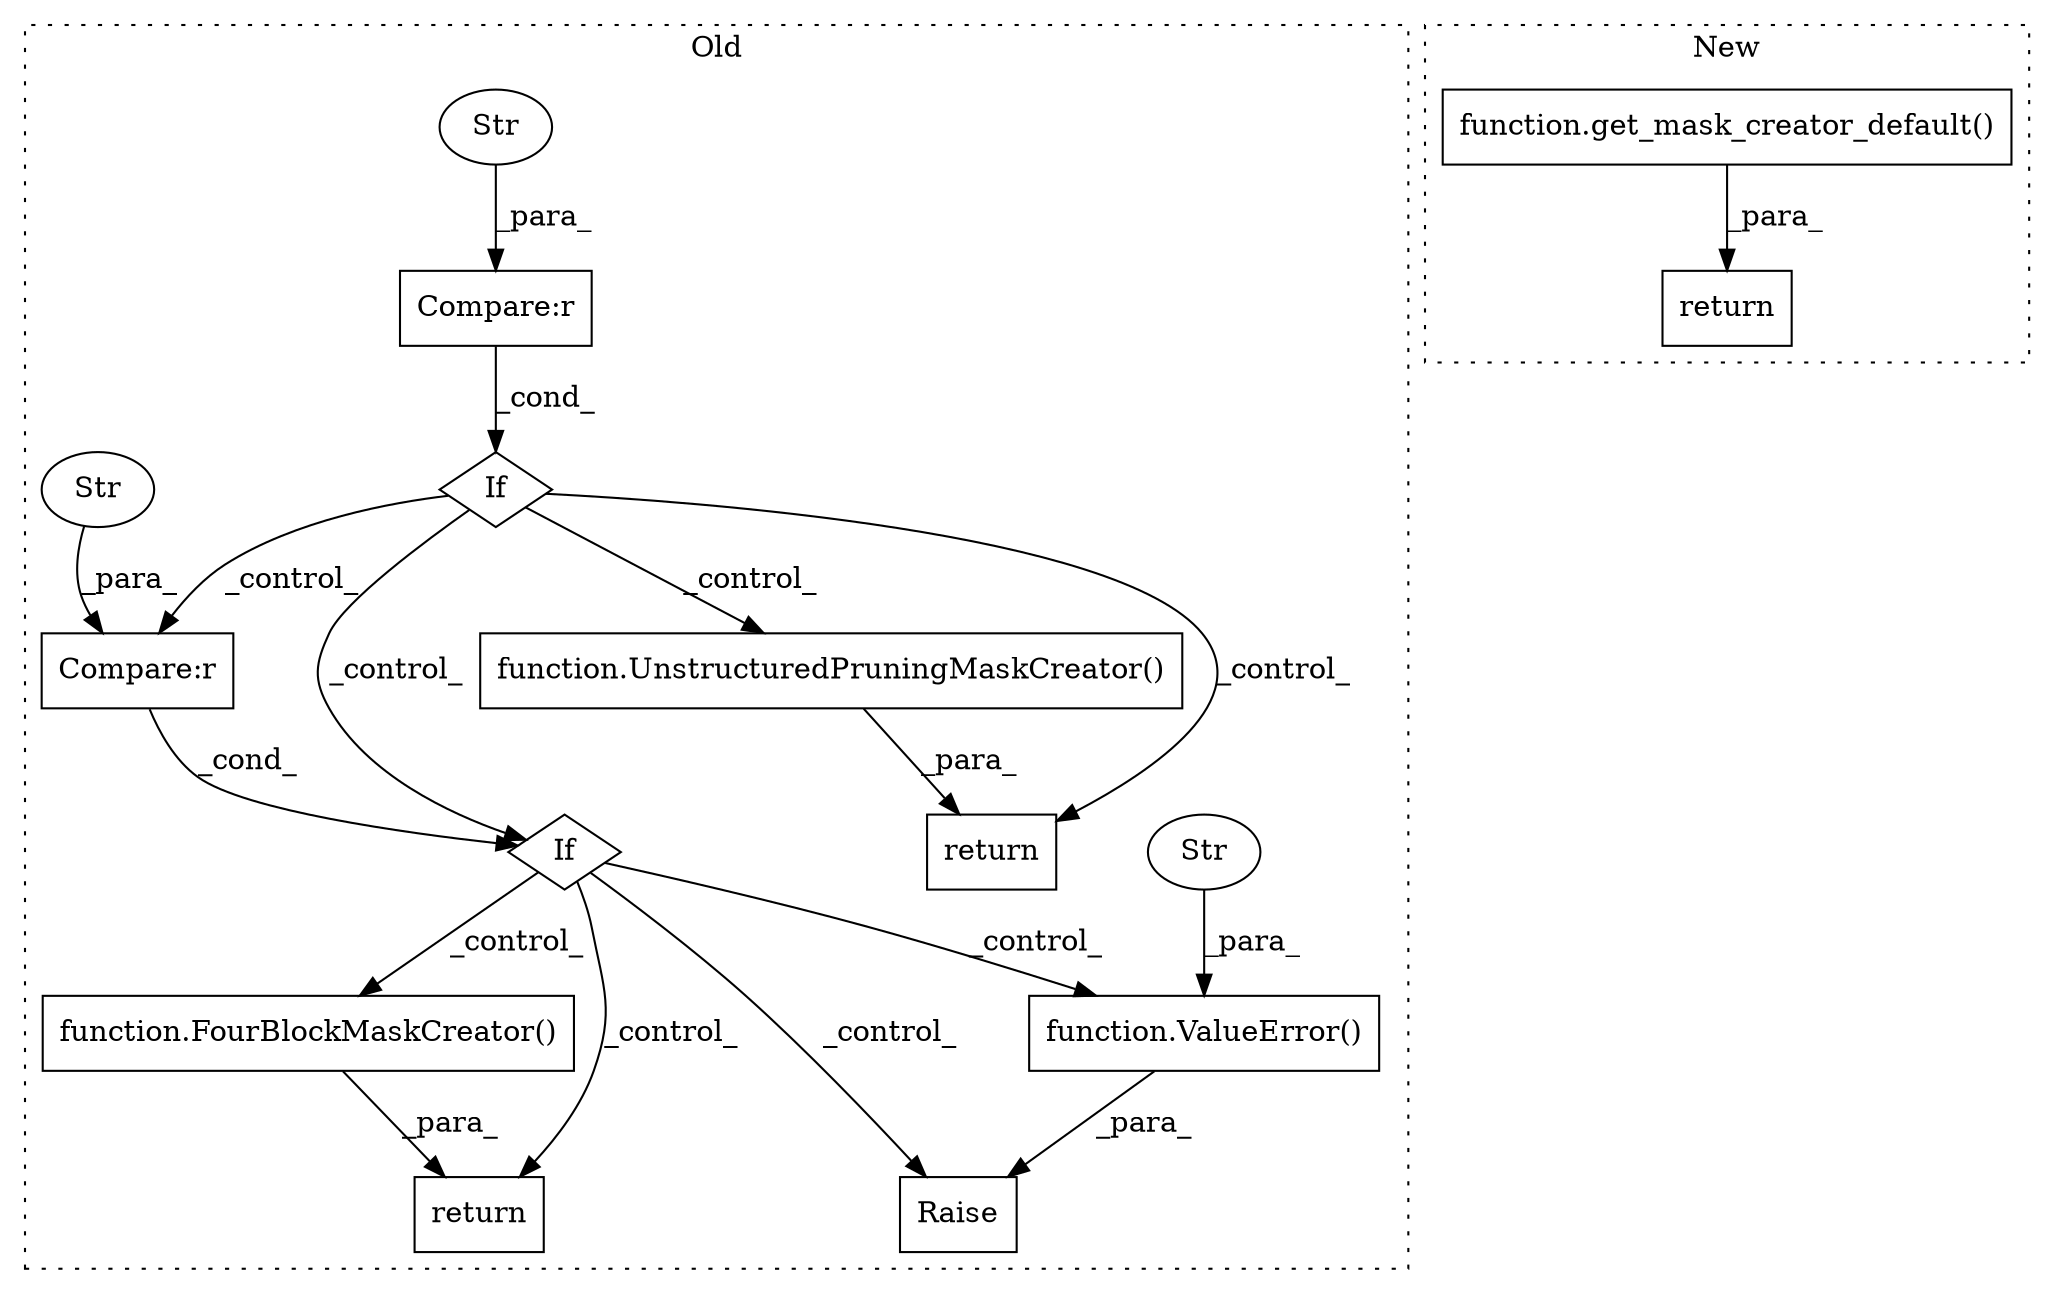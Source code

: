 digraph G {
subgraph cluster0 {
1 [label="If" a="96" s="5980" l="3" shape="diamond"];
3 [label="Compare:r" a="40" s="6082" l="25" shape="box"];
4 [label="If" a="96" s="6082" l="0" shape="diamond"];
5 [label="Str" a="66" s="6100" l="7" shape="ellipse"];
6 [label="Compare:r" a="40" s="5983" l="32" shape="box"];
7 [label="Str" a="66" s="6001" l="14" shape="ellipse"];
8 [label="Raise" a="91" s="6177" l="6" shape="box"];
9 [label="function.UnstructuredPruningMaskCreator()" a="75" s="6036" l="32" shape="box"];
10 [label="function.FourBlockMaskCreator()" a="75" s="6128" l="22" shape="box"];
11 [label="return" a="93" s="6121" l="7" shape="box"];
13 [label="function.ValueError()" a="75" s="6183,6324" l="28,14" shape="box"];
14 [label="Str" a="66" s="6211" l="113" shape="ellipse"];
15 [label="return" a="93" s="6029" l="7" shape="box"];
label = "Old";
style="dotted";
}
subgraph cluster1 {
2 [label="function.get_mask_creator_default()" a="75" s="6041,6080" l="25,1" shape="box"];
12 [label="return" a="93" s="6034" l="7" shape="box"];
label = "New";
style="dotted";
}
1 -> 4 [label="_control_"];
1 -> 15 [label="_control_"];
1 -> 9 [label="_control_"];
1 -> 3 [label="_control_"];
2 -> 12 [label="_para_"];
3 -> 4 [label="_cond_"];
4 -> 13 [label="_control_"];
4 -> 10 [label="_control_"];
4 -> 8 [label="_control_"];
4 -> 11 [label="_control_"];
5 -> 3 [label="_para_"];
6 -> 1 [label="_cond_"];
7 -> 6 [label="_para_"];
9 -> 15 [label="_para_"];
10 -> 11 [label="_para_"];
13 -> 8 [label="_para_"];
14 -> 13 [label="_para_"];
}